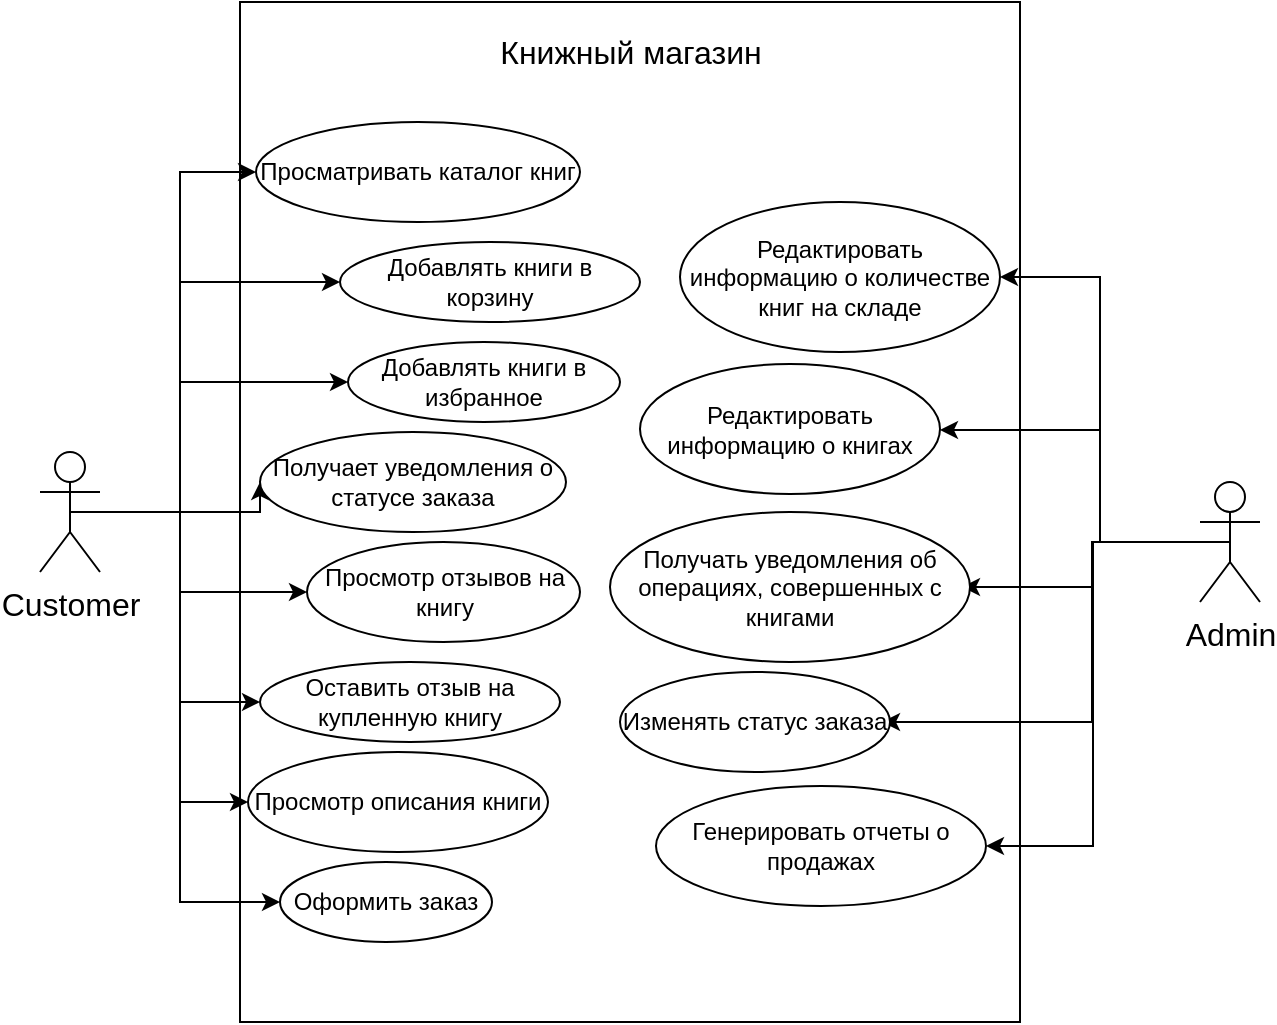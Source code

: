 <mxfile version="25.0.3">
  <diagram name="Страница — 1" id="OXa1dk_Gc9ouBvrk50_A">
    <mxGraphModel dx="1092" dy="743" grid="1" gridSize="10" guides="1" tooltips="1" connect="1" arrows="1" fold="1" page="1" pageScale="1" pageWidth="827" pageHeight="1169" math="0" shadow="0">
      <root>
        <mxCell id="0" />
        <mxCell id="1" parent="0" />
        <mxCell id="CUSIfSfLxBApx63p1tgQ-1" value="" style="rounded=0;whiteSpace=wrap;html=1;" vertex="1" parent="1">
          <mxGeometry x="300" y="40" width="390" height="510" as="geometry" />
        </mxCell>
        <mxCell id="CUSIfSfLxBApx63p1tgQ-38" style="edgeStyle=orthogonalEdgeStyle;rounded=0;orthogonalLoop=1;jettySize=auto;html=1;exitX=0.5;exitY=0.5;exitDx=0;exitDy=0;exitPerimeter=0;entryX=1;entryY=0.5;entryDx=0;entryDy=0;" edge="1" parent="1" source="CUSIfSfLxBApx63p1tgQ-4" target="CUSIfSfLxBApx63p1tgQ-16">
          <mxGeometry relative="1" as="geometry" />
        </mxCell>
        <mxCell id="CUSIfSfLxBApx63p1tgQ-39" style="edgeStyle=orthogonalEdgeStyle;rounded=0;orthogonalLoop=1;jettySize=auto;html=1;exitX=0.5;exitY=0.5;exitDx=0;exitDy=0;exitPerimeter=0;" edge="1" parent="1" source="CUSIfSfLxBApx63p1tgQ-4" target="CUSIfSfLxBApx63p1tgQ-17">
          <mxGeometry relative="1" as="geometry">
            <Array as="points">
              <mxPoint x="730" y="310" />
              <mxPoint x="730" y="254" />
            </Array>
          </mxGeometry>
        </mxCell>
        <mxCell id="CUSIfSfLxBApx63p1tgQ-40" style="edgeStyle=orthogonalEdgeStyle;rounded=0;orthogonalLoop=1;jettySize=auto;html=1;exitX=0.5;exitY=0.5;exitDx=0;exitDy=0;exitPerimeter=0;entryX=1;entryY=0.5;entryDx=0;entryDy=0;" edge="1" parent="1">
          <mxGeometry relative="1" as="geometry">
            <mxPoint x="791" y="310" as="sourcePoint" />
            <mxPoint x="661" y="332.5" as="targetPoint" />
            <Array as="points">
              <mxPoint x="726" y="310" />
              <mxPoint x="726" y="333" />
            </Array>
          </mxGeometry>
        </mxCell>
        <mxCell id="CUSIfSfLxBApx63p1tgQ-41" style="edgeStyle=orthogonalEdgeStyle;rounded=0;orthogonalLoop=1;jettySize=auto;html=1;exitX=0.5;exitY=0.5;exitDx=0;exitDy=0;exitPerimeter=0;entryX=1;entryY=0.5;entryDx=0;entryDy=0;" edge="1" parent="1">
          <mxGeometry relative="1" as="geometry">
            <mxPoint x="791" y="310" as="sourcePoint" />
            <mxPoint x="621" y="400" as="targetPoint" />
            <Array as="points">
              <mxPoint x="726" y="310" />
              <mxPoint x="726" y="400" />
            </Array>
          </mxGeometry>
        </mxCell>
        <mxCell id="CUSIfSfLxBApx63p1tgQ-42" style="edgeStyle=orthogonalEdgeStyle;rounded=0;orthogonalLoop=1;jettySize=auto;html=1;exitX=0.5;exitY=0.5;exitDx=0;exitDy=0;exitPerimeter=0;entryX=1;entryY=0.5;entryDx=0;entryDy=0;" edge="1" parent="1" source="CUSIfSfLxBApx63p1tgQ-4" target="CUSIfSfLxBApx63p1tgQ-28">
          <mxGeometry relative="1" as="geometry" />
        </mxCell>
        <mxCell id="CUSIfSfLxBApx63p1tgQ-4" value="Admin" style="shape=umlActor;verticalLabelPosition=bottom;verticalAlign=top;html=1;outlineConnect=0;fontSize=16;" vertex="1" parent="1">
          <mxGeometry x="780" y="280" width="30" height="60" as="geometry" />
        </mxCell>
        <mxCell id="CUSIfSfLxBApx63p1tgQ-30" style="edgeStyle=orthogonalEdgeStyle;rounded=0;orthogonalLoop=1;jettySize=auto;html=1;exitX=0.5;exitY=0.5;exitDx=0;exitDy=0;exitPerimeter=0;entryX=0;entryY=0.5;entryDx=0;entryDy=0;" edge="1" parent="1" source="CUSIfSfLxBApx63p1tgQ-9" target="CUSIfSfLxBApx63p1tgQ-22">
          <mxGeometry relative="1" as="geometry">
            <Array as="points">
              <mxPoint x="270" y="295" />
              <mxPoint x="270" y="125" />
            </Array>
          </mxGeometry>
        </mxCell>
        <mxCell id="CUSIfSfLxBApx63p1tgQ-31" style="edgeStyle=orthogonalEdgeStyle;rounded=0;orthogonalLoop=1;jettySize=auto;html=1;exitX=0.5;exitY=0.5;exitDx=0;exitDy=0;exitPerimeter=0;entryX=0;entryY=0.5;entryDx=0;entryDy=0;" edge="1" parent="1" source="CUSIfSfLxBApx63p1tgQ-9" target="CUSIfSfLxBApx63p1tgQ-23">
          <mxGeometry relative="1" as="geometry">
            <Array as="points">
              <mxPoint x="270" y="295" />
              <mxPoint x="270" y="180" />
            </Array>
          </mxGeometry>
        </mxCell>
        <mxCell id="CUSIfSfLxBApx63p1tgQ-32" style="edgeStyle=orthogonalEdgeStyle;rounded=0;orthogonalLoop=1;jettySize=auto;html=1;exitX=0.5;exitY=0.5;exitDx=0;exitDy=0;exitPerimeter=0;entryX=0;entryY=0.5;entryDx=0;entryDy=0;" edge="1" parent="1" source="CUSIfSfLxBApx63p1tgQ-9" target="CUSIfSfLxBApx63p1tgQ-24">
          <mxGeometry relative="1" as="geometry">
            <Array as="points">
              <mxPoint x="270" y="295" />
              <mxPoint x="270" y="230" />
            </Array>
          </mxGeometry>
        </mxCell>
        <mxCell id="CUSIfSfLxBApx63p1tgQ-33" style="edgeStyle=orthogonalEdgeStyle;rounded=0;orthogonalLoop=1;jettySize=auto;html=1;exitX=0.5;exitY=0.5;exitDx=0;exitDy=0;exitPerimeter=0;entryX=0;entryY=0.5;entryDx=0;entryDy=0;" edge="1" parent="1" source="CUSIfSfLxBApx63p1tgQ-9" target="CUSIfSfLxBApx63p1tgQ-15">
          <mxGeometry relative="1" as="geometry">
            <Array as="points">
              <mxPoint x="310" y="295" />
            </Array>
          </mxGeometry>
        </mxCell>
        <mxCell id="CUSIfSfLxBApx63p1tgQ-34" style="edgeStyle=orthogonalEdgeStyle;rounded=0;orthogonalLoop=1;jettySize=auto;html=1;exitX=0.5;exitY=0.5;exitDx=0;exitDy=0;exitPerimeter=0;entryX=0;entryY=0.5;entryDx=0;entryDy=0;" edge="1" parent="1" source="CUSIfSfLxBApx63p1tgQ-9" target="CUSIfSfLxBApx63p1tgQ-25">
          <mxGeometry relative="1" as="geometry">
            <Array as="points">
              <mxPoint x="270" y="295" />
              <mxPoint x="270" y="335" />
            </Array>
          </mxGeometry>
        </mxCell>
        <mxCell id="CUSIfSfLxBApx63p1tgQ-35" style="edgeStyle=orthogonalEdgeStyle;rounded=0;orthogonalLoop=1;jettySize=auto;html=1;exitX=0.5;exitY=0.5;exitDx=0;exitDy=0;exitPerimeter=0;entryX=0;entryY=0.5;entryDx=0;entryDy=0;" edge="1" parent="1" source="CUSIfSfLxBApx63p1tgQ-9" target="CUSIfSfLxBApx63p1tgQ-26">
          <mxGeometry relative="1" as="geometry" />
        </mxCell>
        <mxCell id="CUSIfSfLxBApx63p1tgQ-36" style="edgeStyle=orthogonalEdgeStyle;rounded=0;orthogonalLoop=1;jettySize=auto;html=1;exitX=0.5;exitY=0.5;exitDx=0;exitDy=0;exitPerimeter=0;entryX=0;entryY=0.5;entryDx=0;entryDy=0;" edge="1" parent="1" source="CUSIfSfLxBApx63p1tgQ-9" target="CUSIfSfLxBApx63p1tgQ-14">
          <mxGeometry relative="1" as="geometry">
            <Array as="points">
              <mxPoint x="270" y="295" />
              <mxPoint x="270" y="440" />
            </Array>
          </mxGeometry>
        </mxCell>
        <mxCell id="CUSIfSfLxBApx63p1tgQ-37" style="edgeStyle=orthogonalEdgeStyle;rounded=0;orthogonalLoop=1;jettySize=auto;html=1;exitX=0.5;exitY=0.5;exitDx=0;exitDy=0;exitPerimeter=0;entryX=0;entryY=0.5;entryDx=0;entryDy=0;" edge="1" parent="1" source="CUSIfSfLxBApx63p1tgQ-9" target="CUSIfSfLxBApx63p1tgQ-20">
          <mxGeometry relative="1" as="geometry">
            <Array as="points">
              <mxPoint x="270" y="295" />
              <mxPoint x="270" y="490" />
            </Array>
          </mxGeometry>
        </mxCell>
        <mxCell id="CUSIfSfLxBApx63p1tgQ-9" value="Customer" style="shape=umlActor;verticalLabelPosition=bottom;verticalAlign=top;html=1;outlineConnect=0;fontSize=16;" vertex="1" parent="1">
          <mxGeometry x="200" y="265" width="30" height="60" as="geometry" />
        </mxCell>
        <mxCell id="CUSIfSfLxBApx63p1tgQ-14" value="Просмотр описания книги" style="ellipse;whiteSpace=wrap;html=1;" vertex="1" parent="1">
          <mxGeometry x="304" y="415" width="150" height="50" as="geometry" />
        </mxCell>
        <mxCell id="CUSIfSfLxBApx63p1tgQ-15" value="Получает уведомления о статусе заказа" style="ellipse;whiteSpace=wrap;html=1;" vertex="1" parent="1">
          <mxGeometry x="310" y="255" width="153" height="50" as="geometry" />
        </mxCell>
        <mxCell id="CUSIfSfLxBApx63p1tgQ-16" value="Редактировать информацию о количестве книг на складе" style="ellipse;whiteSpace=wrap;html=1;" vertex="1" parent="1">
          <mxGeometry x="520" y="140" width="160" height="75" as="geometry" />
        </mxCell>
        <mxCell id="CUSIfSfLxBApx63p1tgQ-17" value="Редактировать информацию о книгах" style="ellipse;whiteSpace=wrap;html=1;" vertex="1" parent="1">
          <mxGeometry x="500" y="221" width="150" height="65" as="geometry" />
        </mxCell>
        <mxCell id="CUSIfSfLxBApx63p1tgQ-18" value="Получать уведомления об операциях, совершенных с книгами" style="ellipse;whiteSpace=wrap;html=1;" vertex="1" parent="1">
          <mxGeometry x="485" y="295" width="180" height="75" as="geometry" />
        </mxCell>
        <mxCell id="CUSIfSfLxBApx63p1tgQ-19" value="Изменять статус заказа" style="ellipse;whiteSpace=wrap;html=1;" vertex="1" parent="1">
          <mxGeometry x="490" y="375" width="135" height="50" as="geometry" />
        </mxCell>
        <mxCell id="CUSIfSfLxBApx63p1tgQ-20" value="Оформить заказ" style="ellipse;whiteSpace=wrap;html=1;" vertex="1" parent="1">
          <mxGeometry x="320" y="470" width="106" height="40" as="geometry" />
        </mxCell>
        <mxCell id="CUSIfSfLxBApx63p1tgQ-22" value="Просматривать&lt;span style=&quot;background-color: initial;&quot;&gt;&amp;nbsp;каталог книг&lt;/span&gt;" style="ellipse;whiteSpace=wrap;html=1;" vertex="1" parent="1">
          <mxGeometry x="308" y="100" width="162" height="50" as="geometry" />
        </mxCell>
        <mxCell id="CUSIfSfLxBApx63p1tgQ-23" value="Добавлять книги в корзину" style="ellipse;whiteSpace=wrap;html=1;" vertex="1" parent="1">
          <mxGeometry x="350" y="160" width="150" height="40" as="geometry" />
        </mxCell>
        <mxCell id="CUSIfSfLxBApx63p1tgQ-24" value="Добавлять книги в избранное" style="ellipse;whiteSpace=wrap;html=1;" vertex="1" parent="1">
          <mxGeometry x="354" y="210" width="136" height="40" as="geometry" />
        </mxCell>
        <mxCell id="CUSIfSfLxBApx63p1tgQ-25" value="Просмотр отзывов на книгу" style="ellipse;whiteSpace=wrap;html=1;" vertex="1" parent="1">
          <mxGeometry x="333.5" y="310" width="136.5" height="50" as="geometry" />
        </mxCell>
        <mxCell id="CUSIfSfLxBApx63p1tgQ-26" value="Оставить отзыв на купленную книгу" style="ellipse;whiteSpace=wrap;html=1;" vertex="1" parent="1">
          <mxGeometry x="310" y="370" width="150" height="40" as="geometry" />
        </mxCell>
        <mxCell id="CUSIfSfLxBApx63p1tgQ-27" value="Книжный магазин" style="text;html=1;align=center;verticalAlign=middle;whiteSpace=wrap;rounded=0;fontSize=16;" vertex="1" parent="1">
          <mxGeometry x="408.5" y="50" width="173" height="30" as="geometry" />
        </mxCell>
        <mxCell id="CUSIfSfLxBApx63p1tgQ-28" value="Генерировать отчеты о продажах" style="ellipse;whiteSpace=wrap;html=1;" vertex="1" parent="1">
          <mxGeometry x="508" y="432" width="165" height="60" as="geometry" />
        </mxCell>
      </root>
    </mxGraphModel>
  </diagram>
</mxfile>

